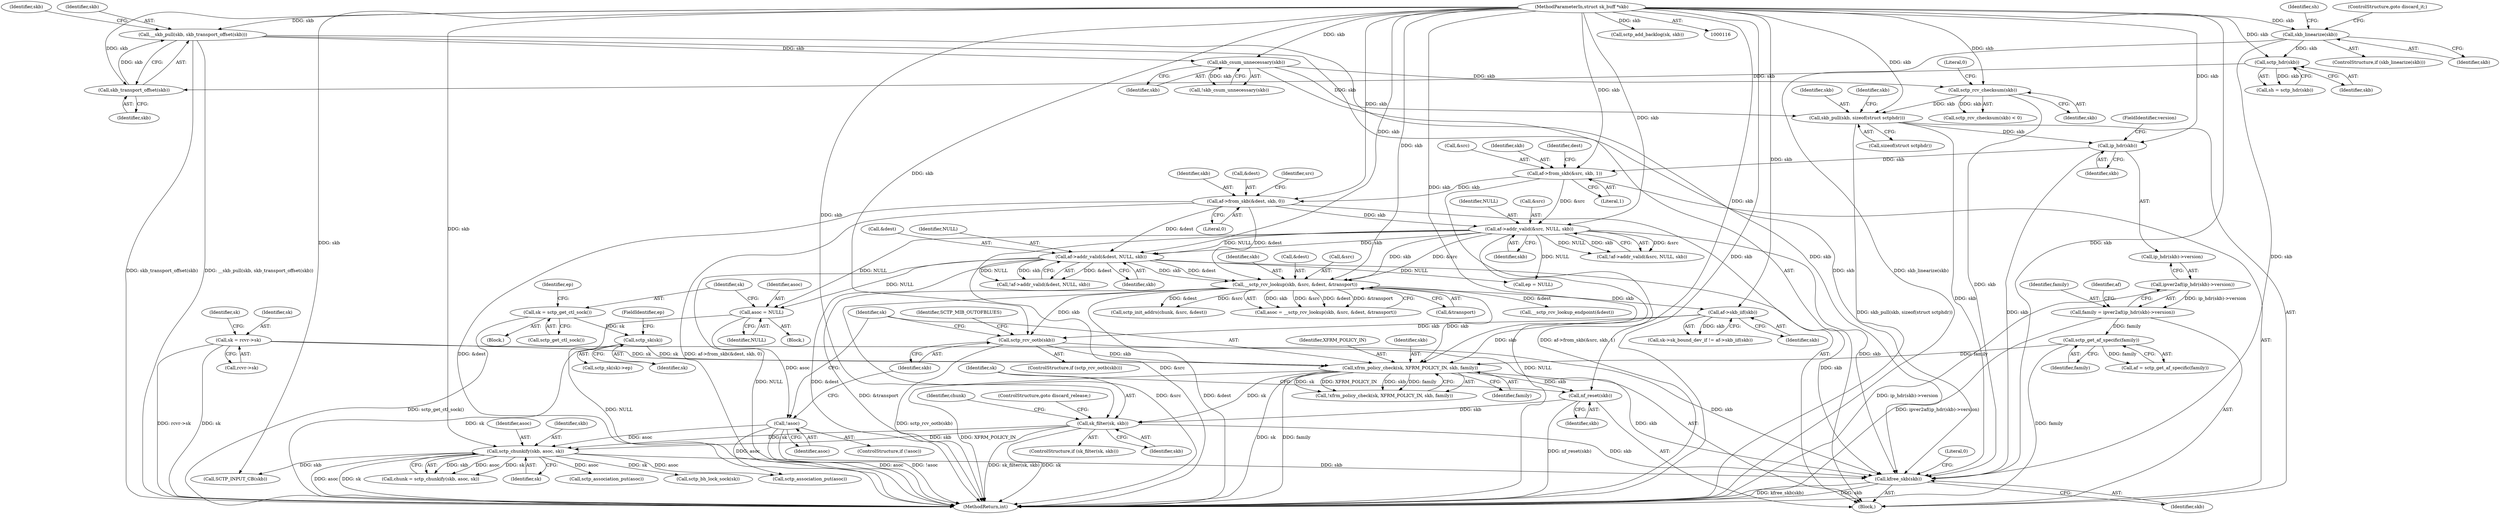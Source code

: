 digraph "0_linux_ae53b5bd77719fed58086c5be60ce4f22bffe1c6@API" {
"1000423" [label="(Call,kfree_skb(skb))"];
"1000335" [label="(Call,sctp_chunkify(skb, asoc, sk))"];
"1000329" [label="(Call,sk_filter(sk, skb))"];
"1000320" [label="(Call,xfrm_policy_check(sk, XFRM_POLICY_IN, skb, family))"];
"1000258" [label="(Call,sk = rcvr->sk)"];
"1000296" [label="(Call,sctp_sk(sk))"];
"1000290" [label="(Call,sk = sctp_get_ctl_sock())"];
"1000312" [label="(Call,sctp_rcv_ootb(skb))"];
"1000230" [label="(Call,__sctp_rcv_lookup(skb, &src, &dest, &transport))"];
"1000222" [label="(Call,af->addr_valid(&dest, NULL, skb))"];
"1000208" [label="(Call,af->from_skb(&dest, skb, 0))"];
"1000203" [label="(Call,af->from_skb(&src, skb, 1))"];
"1000191" [label="(Call,ip_hdr(skb))"];
"1000175" [label="(Call,skb_pull(skb, sizeof(struct sctphdr)))"];
"1000171" [label="(Call,sctp_rcv_checksum(skb))"];
"1000168" [label="(Call,skb_csum_unnecessary(skb))"];
"1000153" [label="(Call,__skb_pull(skb, skb_transport_offset(skb)))"];
"1000155" [label="(Call,skb_transport_offset(skb))"];
"1000151" [label="(Call,sctp_hdr(skb))"];
"1000146" [label="(Call,skb_linearize(skb))"];
"1000117" [label="(MethodParameterIn,struct sk_buff *skb)"];
"1000216" [label="(Call,af->addr_valid(&src, NULL, skb))"];
"1000272" [label="(Call,af->skb_iif(skb))"];
"1000196" [label="(Call,sctp_get_af_specific(family))"];
"1000187" [label="(Call,family = ipver2af(ip_hdr(skb)->version))"];
"1000189" [label="(Call,ipver2af(ip_hdr(skb)->version))"];
"1000326" [label="(Call,nf_reset(skb))"];
"1000308" [label="(Call,!asoc)"];
"1000280" [label="(Call,asoc = NULL)"];
"1000147" [label="(Identifier,skb)"];
"1000312" [label="(Call,sctp_rcv_ootb(skb))"];
"1000203" [label="(Call,af->from_skb(&src, skb, 1))"];
"1000292" [label="(Call,sctp_get_ctl_sock())"];
"1000296" [label="(Call,sctp_sk(sk))"];
"1000232" [label="(Call,&src)"];
"1000332" [label="(ControlStructure,goto discard_release;)"];
"1000298" [label="(FieldIdentifier,ep)"];
"1000334" [label="(Identifier,chunk)"];
"1000331" [label="(Identifier,skb)"];
"1000313" [label="(Identifier,skb)"];
"1000145" [label="(ControlStructure,if (skb_linearize(skb)))"];
"1000204" [label="(Call,&src)"];
"1000192" [label="(Identifier,skb)"];
"1000194" [label="(Call,af = sctp_get_af_specific(family))"];
"1000243" [label="(Call,__sctp_rcv_lookup_endpoint(&dest))"];
"1000215" [label="(Call,!af->addr_valid(&src, NULL, skb))"];
"1000280" [label="(Call,asoc = NULL)"];
"1000309" [label="(Identifier,asoc)"];
"1000282" [label="(Identifier,NULL)"];
"1000170" [label="(Call,sctp_rcv_checksum(skb) < 0)"];
"1000195" [label="(Identifier,af)"];
"1000156" [label="(Identifier,skb)"];
"1000171" [label="(Call,sctp_rcv_checksum(skb))"];
"1000268" [label="(Call,sk->sk_bound_dev_if != af->skb_iif(skb))"];
"1000295" [label="(Call,sctp_sk(sk)->ep)"];
"1000326" [label="(Call,nf_reset(skb))"];
"1000196" [label="(Call,sctp_get_af_specific(family))"];
"1000155" [label="(Call,skb_transport_offset(skb))"];
"1000335" [label="(Call,sctp_chunkify(skb, asoc, sk))"];
"1000176" [label="(Identifier,skb)"];
"1000167" [label="(Call,!skb_csum_unnecessary(skb))"];
"1000223" [label="(Call,&dest)"];
"1000206" [label="(Identifier,skb)"];
"1000291" [label="(Identifier,sk)"];
"1000424" [label="(Identifier,skb)"];
"1000207" [label="(Literal,1)"];
"1000149" [label="(Call,sh = sctp_hdr(skb))"];
"1000225" [label="(Identifier,NULL)"];
"1000359" [label="(Call,sctp_init_addrs(chunk, &src, &dest))"];
"1000277" [label="(Block,)"];
"1000260" [label="(Call,rcvr->sk)"];
"1000287" [label="(Call,ep = NULL)"];
"1000153" [label="(Call,__skb_pull(skb, skb_transport_offset(skb)))"];
"1000221" [label="(Call,!af->addr_valid(&dest, NULL, skb))"];
"1000150" [label="(Identifier,sh)"];
"1000273" [label="(Identifier,skb)"];
"1000336" [label="(Identifier,skb)"];
"1000230" [label="(Call,__sctp_rcv_lookup(skb, &src, &dest, &transport))"];
"1000177" [label="(Call,sizeof(struct sctphdr))"];
"1000307" [label="(ControlStructure,if (!asoc))"];
"1000220" [label="(Identifier,skb)"];
"1000217" [label="(Call,&src)"];
"1000320" [label="(Call,xfrm_policy_check(sk, XFRM_POLICY_IN, skb, family))"];
"1000154" [label="(Identifier,skb)"];
"1000226" [label="(Identifier,skb)"];
"1000290" [label="(Call,sk = sctp_get_ctl_sock())"];
"1000236" [label="(Call,&transport)"];
"1000423" [label="(Call,kfree_skb(skb))"];
"1000218" [label="(Identifier,src)"];
"1000173" [label="(Literal,0)"];
"1000191" [label="(Call,ip_hdr(skb))"];
"1000210" [label="(Identifier,dest)"];
"1000328" [label="(ControlStructure,if (sk_filter(sk, skb)))"];
"1000219" [label="(Identifier,NULL)"];
"1000316" [label="(Identifier,SCTP_MIB_OUTOFBLUES)"];
"1000151" [label="(Call,sctp_hdr(skb))"];
"1000175" [label="(Call,skb_pull(skb, sizeof(struct sctphdr)))"];
"1000148" [label="(ControlStructure,goto discard_it;)"];
"1000297" [label="(Identifier,sk)"];
"1000222" [label="(Call,af->addr_valid(&dest, NULL, skb))"];
"1000160" [label="(Identifier,skb)"];
"1000231" [label="(Identifier,skb)"];
"1000146" [label="(Call,skb_linearize(skb))"];
"1000208" [label="(Call,af->from_skb(&dest, skb, 0))"];
"1000234" [label="(Call,&dest)"];
"1000117" [label="(MethodParameterIn,struct sk_buff *skb)"];
"1000345" [label="(Call,SCTP_INPUT_CB(skb))"];
"1000333" [label="(Call,chunk = sctp_chunkify(skb, asoc, sk))"];
"1000426" [label="(Literal,0)"];
"1000211" [label="(Identifier,skb)"];
"1000182" [label="(Identifier,skb)"];
"1000209" [label="(Call,&dest)"];
"1000394" [label="(Call,sctp_add_backlog(sk, skb))"];
"1000259" [label="(Identifier,sk)"];
"1000321" [label="(Identifier,sk)"];
"1000330" [label="(Identifier,sk)"];
"1000152" [label="(Identifier,skb)"];
"1000430" [label="(Call,sctp_association_put(asoc))"];
"1000118" [label="(Block,)"];
"1000329" [label="(Call,sk_filter(sk, skb))"];
"1000169" [label="(Identifier,skb)"];
"1000193" [label="(FieldIdentifier,version)"];
"1000197" [label="(Identifier,family)"];
"1000327" [label="(Identifier,skb)"];
"1000190" [label="(Call,ip_hdr(skb)->version)"];
"1000258" [label="(Call,sk = rcvr->sk)"];
"1000216" [label="(Call,af->addr_valid(&src, NULL, skb))"];
"1000319" [label="(Call,!xfrm_policy_check(sk, XFRM_POLICY_IN, skb, family))"];
"1000324" [label="(Identifier,family)"];
"1000323" [label="(Identifier,skb)"];
"1000172" [label="(Identifier,skb)"];
"1000322" [label="(Identifier,XFRM_POLICY_IN)"];
"1000189" [label="(Call,ipver2af(ip_hdr(skb)->version))"];
"1000338" [label="(Identifier,sk)"];
"1000274" [label="(Block,)"];
"1000294" [label="(Identifier,ep)"];
"1000337" [label="(Identifier,asoc)"];
"1000228" [label="(Call,asoc = __sctp_rcv_lookup(skb, &src, &dest, &transport))"];
"1000212" [label="(Literal,0)"];
"1000308" [label="(Call,!asoc)"];
"1000413" [label="(Call,sctp_association_put(asoc))"];
"1000168" [label="(Call,skb_csum_unnecessary(skb))"];
"1000188" [label="(Identifier,family)"];
"1000272" [label="(Call,af->skb_iif(skb))"];
"1000266" [label="(Identifier,sk)"];
"1000187" [label="(Call,family = ipver2af(ip_hdr(skb)->version))"];
"1000311" [label="(ControlStructure,if (sctp_rcv_ootb(skb)))"];
"1000436" [label="(MethodReturn,int)"];
"1000370" [label="(Call,sctp_bh_lock_sock(sk))"];
"1000281" [label="(Identifier,asoc)"];
"1000423" -> "1000118"  [label="AST: "];
"1000423" -> "1000424"  [label="CFG: "];
"1000424" -> "1000423"  [label="AST: "];
"1000426" -> "1000423"  [label="CFG: "];
"1000423" -> "1000436"  [label="DDG: kfree_skb(skb)"];
"1000423" -> "1000436"  [label="DDG: skb"];
"1000335" -> "1000423"  [label="DDG: skb"];
"1000168" -> "1000423"  [label="DDG: skb"];
"1000222" -> "1000423"  [label="DDG: skb"];
"1000312" -> "1000423"  [label="DDG: skb"];
"1000175" -> "1000423"  [label="DDG: skb"];
"1000153" -> "1000423"  [label="DDG: skb"];
"1000216" -> "1000423"  [label="DDG: skb"];
"1000320" -> "1000423"  [label="DDG: skb"];
"1000171" -> "1000423"  [label="DDG: skb"];
"1000329" -> "1000423"  [label="DDG: skb"];
"1000146" -> "1000423"  [label="DDG: skb"];
"1000191" -> "1000423"  [label="DDG: skb"];
"1000117" -> "1000423"  [label="DDG: skb"];
"1000335" -> "1000333"  [label="AST: "];
"1000335" -> "1000338"  [label="CFG: "];
"1000336" -> "1000335"  [label="AST: "];
"1000337" -> "1000335"  [label="AST: "];
"1000338" -> "1000335"  [label="AST: "];
"1000333" -> "1000335"  [label="CFG: "];
"1000335" -> "1000436"  [label="DDG: sk"];
"1000335" -> "1000436"  [label="DDG: asoc"];
"1000335" -> "1000333"  [label="DDG: skb"];
"1000335" -> "1000333"  [label="DDG: asoc"];
"1000335" -> "1000333"  [label="DDG: sk"];
"1000329" -> "1000335"  [label="DDG: skb"];
"1000329" -> "1000335"  [label="DDG: sk"];
"1000117" -> "1000335"  [label="DDG: skb"];
"1000308" -> "1000335"  [label="DDG: asoc"];
"1000335" -> "1000345"  [label="DDG: skb"];
"1000335" -> "1000370"  [label="DDG: sk"];
"1000335" -> "1000413"  [label="DDG: asoc"];
"1000335" -> "1000430"  [label="DDG: asoc"];
"1000329" -> "1000328"  [label="AST: "];
"1000329" -> "1000331"  [label="CFG: "];
"1000330" -> "1000329"  [label="AST: "];
"1000331" -> "1000329"  [label="AST: "];
"1000332" -> "1000329"  [label="CFG: "];
"1000334" -> "1000329"  [label="CFG: "];
"1000329" -> "1000436"  [label="DDG: sk_filter(sk, skb)"];
"1000329" -> "1000436"  [label="DDG: sk"];
"1000320" -> "1000329"  [label="DDG: sk"];
"1000326" -> "1000329"  [label="DDG: skb"];
"1000117" -> "1000329"  [label="DDG: skb"];
"1000320" -> "1000319"  [label="AST: "];
"1000320" -> "1000324"  [label="CFG: "];
"1000321" -> "1000320"  [label="AST: "];
"1000322" -> "1000320"  [label="AST: "];
"1000323" -> "1000320"  [label="AST: "];
"1000324" -> "1000320"  [label="AST: "];
"1000319" -> "1000320"  [label="CFG: "];
"1000320" -> "1000436"  [label="DDG: family"];
"1000320" -> "1000436"  [label="DDG: XFRM_POLICY_IN"];
"1000320" -> "1000436"  [label="DDG: sk"];
"1000320" -> "1000319"  [label="DDG: sk"];
"1000320" -> "1000319"  [label="DDG: XFRM_POLICY_IN"];
"1000320" -> "1000319"  [label="DDG: skb"];
"1000320" -> "1000319"  [label="DDG: family"];
"1000258" -> "1000320"  [label="DDG: sk"];
"1000296" -> "1000320"  [label="DDG: sk"];
"1000312" -> "1000320"  [label="DDG: skb"];
"1000230" -> "1000320"  [label="DDG: skb"];
"1000272" -> "1000320"  [label="DDG: skb"];
"1000117" -> "1000320"  [label="DDG: skb"];
"1000196" -> "1000320"  [label="DDG: family"];
"1000320" -> "1000326"  [label="DDG: skb"];
"1000258" -> "1000118"  [label="AST: "];
"1000258" -> "1000260"  [label="CFG: "];
"1000259" -> "1000258"  [label="AST: "];
"1000260" -> "1000258"  [label="AST: "];
"1000266" -> "1000258"  [label="CFG: "];
"1000258" -> "1000436"  [label="DDG: sk"];
"1000258" -> "1000436"  [label="DDG: rcvr->sk"];
"1000296" -> "1000295"  [label="AST: "];
"1000296" -> "1000297"  [label="CFG: "];
"1000297" -> "1000296"  [label="AST: "];
"1000298" -> "1000296"  [label="CFG: "];
"1000296" -> "1000436"  [label="DDG: sk"];
"1000290" -> "1000296"  [label="DDG: sk"];
"1000290" -> "1000274"  [label="AST: "];
"1000290" -> "1000292"  [label="CFG: "];
"1000291" -> "1000290"  [label="AST: "];
"1000292" -> "1000290"  [label="AST: "];
"1000294" -> "1000290"  [label="CFG: "];
"1000290" -> "1000436"  [label="DDG: sctp_get_ctl_sock()"];
"1000312" -> "1000311"  [label="AST: "];
"1000312" -> "1000313"  [label="CFG: "];
"1000313" -> "1000312"  [label="AST: "];
"1000316" -> "1000312"  [label="CFG: "];
"1000321" -> "1000312"  [label="CFG: "];
"1000312" -> "1000436"  [label="DDG: sctp_rcv_ootb(skb)"];
"1000230" -> "1000312"  [label="DDG: skb"];
"1000272" -> "1000312"  [label="DDG: skb"];
"1000117" -> "1000312"  [label="DDG: skb"];
"1000230" -> "1000228"  [label="AST: "];
"1000230" -> "1000236"  [label="CFG: "];
"1000231" -> "1000230"  [label="AST: "];
"1000232" -> "1000230"  [label="AST: "];
"1000234" -> "1000230"  [label="AST: "];
"1000236" -> "1000230"  [label="AST: "];
"1000228" -> "1000230"  [label="CFG: "];
"1000230" -> "1000436"  [label="DDG: &transport"];
"1000230" -> "1000436"  [label="DDG: &src"];
"1000230" -> "1000436"  [label="DDG: &dest"];
"1000230" -> "1000228"  [label="DDG: skb"];
"1000230" -> "1000228"  [label="DDG: &src"];
"1000230" -> "1000228"  [label="DDG: &dest"];
"1000230" -> "1000228"  [label="DDG: &transport"];
"1000222" -> "1000230"  [label="DDG: skb"];
"1000222" -> "1000230"  [label="DDG: &dest"];
"1000216" -> "1000230"  [label="DDG: skb"];
"1000216" -> "1000230"  [label="DDG: &src"];
"1000117" -> "1000230"  [label="DDG: skb"];
"1000208" -> "1000230"  [label="DDG: &dest"];
"1000230" -> "1000243"  [label="DDG: &dest"];
"1000230" -> "1000272"  [label="DDG: skb"];
"1000230" -> "1000359"  [label="DDG: &src"];
"1000230" -> "1000359"  [label="DDG: &dest"];
"1000222" -> "1000221"  [label="AST: "];
"1000222" -> "1000226"  [label="CFG: "];
"1000223" -> "1000222"  [label="AST: "];
"1000225" -> "1000222"  [label="AST: "];
"1000226" -> "1000222"  [label="AST: "];
"1000221" -> "1000222"  [label="CFG: "];
"1000222" -> "1000436"  [label="DDG: NULL"];
"1000222" -> "1000436"  [label="DDG: &dest"];
"1000222" -> "1000221"  [label="DDG: &dest"];
"1000222" -> "1000221"  [label="DDG: NULL"];
"1000222" -> "1000221"  [label="DDG: skb"];
"1000208" -> "1000222"  [label="DDG: &dest"];
"1000216" -> "1000222"  [label="DDG: NULL"];
"1000216" -> "1000222"  [label="DDG: skb"];
"1000117" -> "1000222"  [label="DDG: skb"];
"1000222" -> "1000280"  [label="DDG: NULL"];
"1000222" -> "1000287"  [label="DDG: NULL"];
"1000208" -> "1000118"  [label="AST: "];
"1000208" -> "1000212"  [label="CFG: "];
"1000209" -> "1000208"  [label="AST: "];
"1000211" -> "1000208"  [label="AST: "];
"1000212" -> "1000208"  [label="AST: "];
"1000218" -> "1000208"  [label="CFG: "];
"1000208" -> "1000436"  [label="DDG: &dest"];
"1000208" -> "1000436"  [label="DDG: af->from_skb(&dest, skb, 0)"];
"1000203" -> "1000208"  [label="DDG: skb"];
"1000117" -> "1000208"  [label="DDG: skb"];
"1000208" -> "1000216"  [label="DDG: skb"];
"1000203" -> "1000118"  [label="AST: "];
"1000203" -> "1000207"  [label="CFG: "];
"1000204" -> "1000203"  [label="AST: "];
"1000206" -> "1000203"  [label="AST: "];
"1000207" -> "1000203"  [label="AST: "];
"1000210" -> "1000203"  [label="CFG: "];
"1000203" -> "1000436"  [label="DDG: af->from_skb(&src, skb, 1)"];
"1000191" -> "1000203"  [label="DDG: skb"];
"1000117" -> "1000203"  [label="DDG: skb"];
"1000203" -> "1000216"  [label="DDG: &src"];
"1000191" -> "1000190"  [label="AST: "];
"1000191" -> "1000192"  [label="CFG: "];
"1000192" -> "1000191"  [label="AST: "];
"1000193" -> "1000191"  [label="CFG: "];
"1000175" -> "1000191"  [label="DDG: skb"];
"1000117" -> "1000191"  [label="DDG: skb"];
"1000175" -> "1000118"  [label="AST: "];
"1000175" -> "1000177"  [label="CFG: "];
"1000176" -> "1000175"  [label="AST: "];
"1000177" -> "1000175"  [label="AST: "];
"1000182" -> "1000175"  [label="CFG: "];
"1000175" -> "1000436"  [label="DDG: skb_pull(skb, sizeof(struct sctphdr))"];
"1000171" -> "1000175"  [label="DDG: skb"];
"1000168" -> "1000175"  [label="DDG: skb"];
"1000117" -> "1000175"  [label="DDG: skb"];
"1000171" -> "1000170"  [label="AST: "];
"1000171" -> "1000172"  [label="CFG: "];
"1000172" -> "1000171"  [label="AST: "];
"1000173" -> "1000171"  [label="CFG: "];
"1000171" -> "1000170"  [label="DDG: skb"];
"1000168" -> "1000171"  [label="DDG: skb"];
"1000117" -> "1000171"  [label="DDG: skb"];
"1000168" -> "1000167"  [label="AST: "];
"1000168" -> "1000169"  [label="CFG: "];
"1000169" -> "1000168"  [label="AST: "];
"1000167" -> "1000168"  [label="CFG: "];
"1000168" -> "1000167"  [label="DDG: skb"];
"1000153" -> "1000168"  [label="DDG: skb"];
"1000117" -> "1000168"  [label="DDG: skb"];
"1000153" -> "1000118"  [label="AST: "];
"1000153" -> "1000155"  [label="CFG: "];
"1000154" -> "1000153"  [label="AST: "];
"1000155" -> "1000153"  [label="AST: "];
"1000160" -> "1000153"  [label="CFG: "];
"1000153" -> "1000436"  [label="DDG: skb_transport_offset(skb)"];
"1000153" -> "1000436"  [label="DDG: __skb_pull(skb, skb_transport_offset(skb))"];
"1000155" -> "1000153"  [label="DDG: skb"];
"1000117" -> "1000153"  [label="DDG: skb"];
"1000155" -> "1000156"  [label="CFG: "];
"1000156" -> "1000155"  [label="AST: "];
"1000151" -> "1000155"  [label="DDG: skb"];
"1000117" -> "1000155"  [label="DDG: skb"];
"1000151" -> "1000149"  [label="AST: "];
"1000151" -> "1000152"  [label="CFG: "];
"1000152" -> "1000151"  [label="AST: "];
"1000149" -> "1000151"  [label="CFG: "];
"1000151" -> "1000149"  [label="DDG: skb"];
"1000146" -> "1000151"  [label="DDG: skb"];
"1000117" -> "1000151"  [label="DDG: skb"];
"1000146" -> "1000145"  [label="AST: "];
"1000146" -> "1000147"  [label="CFG: "];
"1000147" -> "1000146"  [label="AST: "];
"1000148" -> "1000146"  [label="CFG: "];
"1000150" -> "1000146"  [label="CFG: "];
"1000146" -> "1000436"  [label="DDG: skb_linearize(skb)"];
"1000117" -> "1000146"  [label="DDG: skb"];
"1000117" -> "1000116"  [label="AST: "];
"1000117" -> "1000436"  [label="DDG: skb"];
"1000117" -> "1000216"  [label="DDG: skb"];
"1000117" -> "1000272"  [label="DDG: skb"];
"1000117" -> "1000326"  [label="DDG: skb"];
"1000117" -> "1000345"  [label="DDG: skb"];
"1000117" -> "1000394"  [label="DDG: skb"];
"1000216" -> "1000215"  [label="AST: "];
"1000216" -> "1000220"  [label="CFG: "];
"1000217" -> "1000216"  [label="AST: "];
"1000219" -> "1000216"  [label="AST: "];
"1000220" -> "1000216"  [label="AST: "];
"1000215" -> "1000216"  [label="CFG: "];
"1000216" -> "1000436"  [label="DDG: NULL"];
"1000216" -> "1000436"  [label="DDG: &src"];
"1000216" -> "1000215"  [label="DDG: &src"];
"1000216" -> "1000215"  [label="DDG: NULL"];
"1000216" -> "1000215"  [label="DDG: skb"];
"1000216" -> "1000280"  [label="DDG: NULL"];
"1000216" -> "1000287"  [label="DDG: NULL"];
"1000272" -> "1000268"  [label="AST: "];
"1000272" -> "1000273"  [label="CFG: "];
"1000273" -> "1000272"  [label="AST: "];
"1000268" -> "1000272"  [label="CFG: "];
"1000272" -> "1000268"  [label="DDG: skb"];
"1000196" -> "1000194"  [label="AST: "];
"1000196" -> "1000197"  [label="CFG: "];
"1000197" -> "1000196"  [label="AST: "];
"1000194" -> "1000196"  [label="CFG: "];
"1000196" -> "1000436"  [label="DDG: family"];
"1000196" -> "1000194"  [label="DDG: family"];
"1000187" -> "1000196"  [label="DDG: family"];
"1000187" -> "1000118"  [label="AST: "];
"1000187" -> "1000189"  [label="CFG: "];
"1000188" -> "1000187"  [label="AST: "];
"1000189" -> "1000187"  [label="AST: "];
"1000195" -> "1000187"  [label="CFG: "];
"1000187" -> "1000436"  [label="DDG: ipver2af(ip_hdr(skb)->version)"];
"1000189" -> "1000187"  [label="DDG: ip_hdr(skb)->version"];
"1000189" -> "1000190"  [label="CFG: "];
"1000190" -> "1000189"  [label="AST: "];
"1000189" -> "1000436"  [label="DDG: ip_hdr(skb)->version"];
"1000326" -> "1000118"  [label="AST: "];
"1000326" -> "1000327"  [label="CFG: "];
"1000327" -> "1000326"  [label="AST: "];
"1000330" -> "1000326"  [label="CFG: "];
"1000326" -> "1000436"  [label="DDG: nf_reset(skb)"];
"1000308" -> "1000307"  [label="AST: "];
"1000308" -> "1000309"  [label="CFG: "];
"1000309" -> "1000308"  [label="AST: "];
"1000313" -> "1000308"  [label="CFG: "];
"1000321" -> "1000308"  [label="CFG: "];
"1000308" -> "1000436"  [label="DDG: asoc"];
"1000308" -> "1000436"  [label="DDG: !asoc"];
"1000280" -> "1000308"  [label="DDG: asoc"];
"1000308" -> "1000430"  [label="DDG: asoc"];
"1000280" -> "1000277"  [label="AST: "];
"1000280" -> "1000282"  [label="CFG: "];
"1000281" -> "1000280"  [label="AST: "];
"1000282" -> "1000280"  [label="AST: "];
"1000291" -> "1000280"  [label="CFG: "];
"1000280" -> "1000436"  [label="DDG: NULL"];
}
